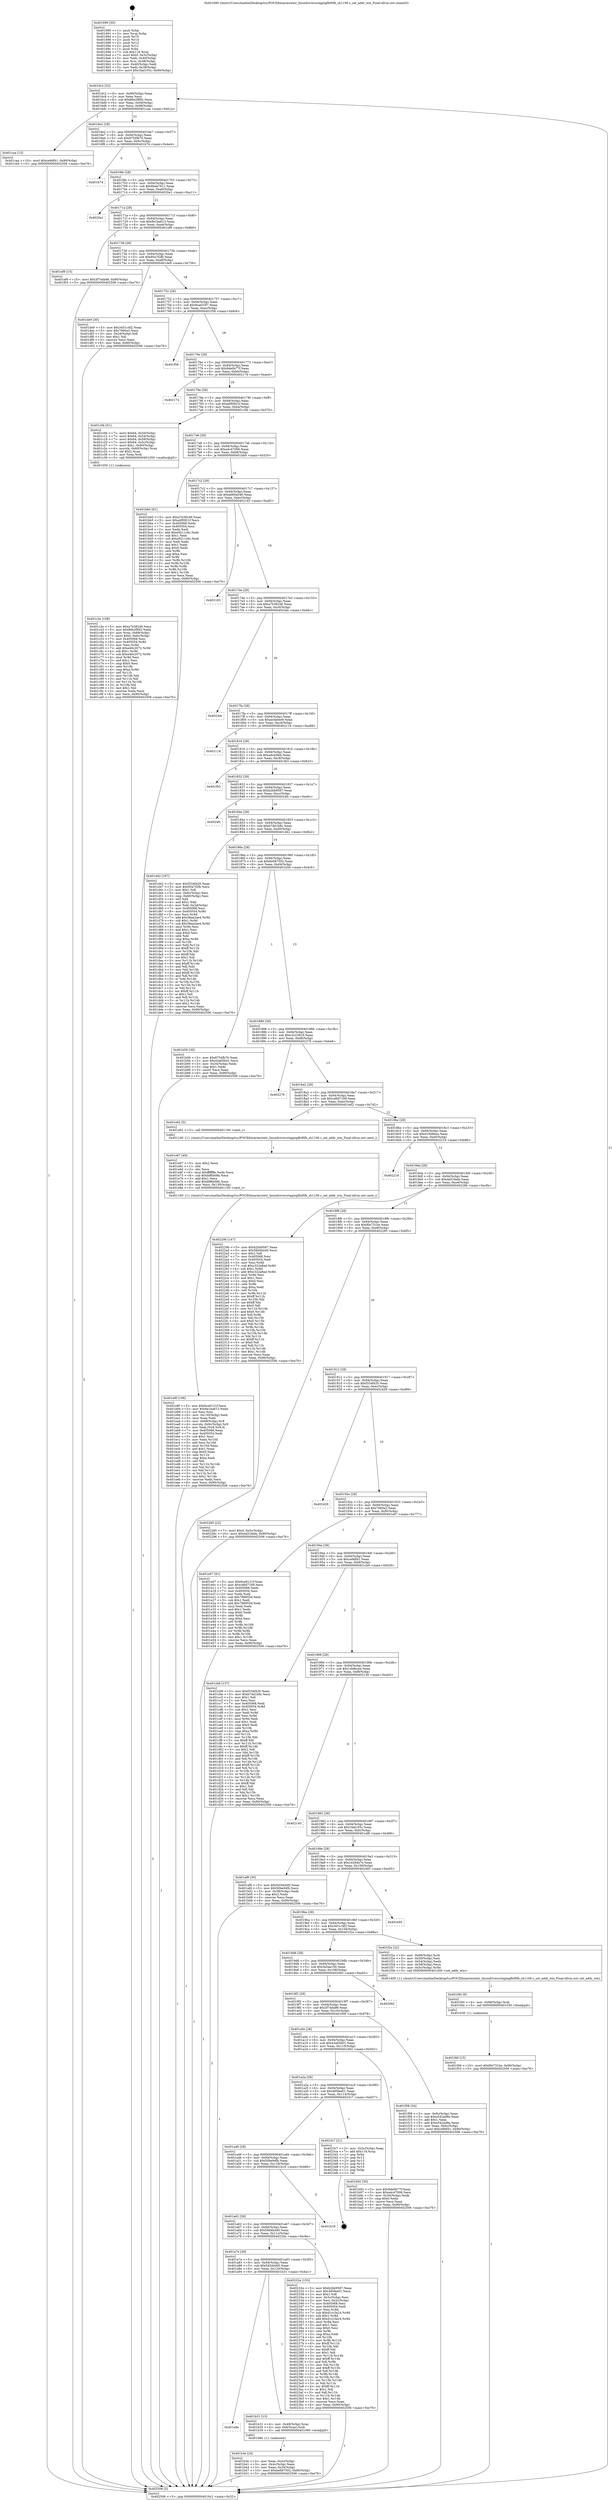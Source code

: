 digraph "0x401690" {
  label = "0x401690 (/mnt/c/Users/mathe/Desktop/tcc/POCII/binaries/extr_linuxdriversstagingfbtftfb_sh1106.c_set_addr_win_Final-ollvm.out::main(0))"
  labelloc = "t"
  node[shape=record]

  Entry [label="",width=0.3,height=0.3,shape=circle,fillcolor=black,style=filled]
  "0x4016c2" [label="{
     0x4016c2 [32]\l
     | [instrs]\l
     &nbsp;&nbsp;0x4016c2 \<+6\>: mov -0x90(%rbp),%eax\l
     &nbsp;&nbsp;0x4016c8 \<+2\>: mov %eax,%ecx\l
     &nbsp;&nbsp;0x4016ca \<+6\>: sub $0x86e2f892,%ecx\l
     &nbsp;&nbsp;0x4016d0 \<+6\>: mov %eax,-0x94(%rbp)\l
     &nbsp;&nbsp;0x4016d6 \<+6\>: mov %ecx,-0x98(%rbp)\l
     &nbsp;&nbsp;0x4016dc \<+6\>: je 0000000000401caa \<main+0x61a\>\l
  }"]
  "0x401caa" [label="{
     0x401caa [15]\l
     | [instrs]\l
     &nbsp;&nbsp;0x401caa \<+10\>: movl $0xce9df41,-0x90(%rbp)\l
     &nbsp;&nbsp;0x401cb4 \<+5\>: jmp 0000000000402506 \<main+0xe76\>\l
  }"]
  "0x4016e2" [label="{
     0x4016e2 [28]\l
     | [instrs]\l
     &nbsp;&nbsp;0x4016e2 \<+5\>: jmp 00000000004016e7 \<main+0x57\>\l
     &nbsp;&nbsp;0x4016e7 \<+6\>: mov -0x94(%rbp),%eax\l
     &nbsp;&nbsp;0x4016ed \<+5\>: sub $0x8754fb76,%eax\l
     &nbsp;&nbsp;0x4016f2 \<+6\>: mov %eax,-0x9c(%rbp)\l
     &nbsp;&nbsp;0x4016f8 \<+6\>: je 0000000000401b74 \<main+0x4e4\>\l
  }"]
  Exit [label="",width=0.3,height=0.3,shape=circle,fillcolor=black,style=filled,peripheries=2]
  "0x401b74" [label="{
     0x401b74\l
  }", style=dashed]
  "0x4016fe" [label="{
     0x4016fe [28]\l
     | [instrs]\l
     &nbsp;&nbsp;0x4016fe \<+5\>: jmp 0000000000401703 \<main+0x73\>\l
     &nbsp;&nbsp;0x401703 \<+6\>: mov -0x94(%rbp),%eax\l
     &nbsp;&nbsp;0x401709 \<+5\>: sub $0x8bab7611,%eax\l
     &nbsp;&nbsp;0x40170e \<+6\>: mov %eax,-0xa0(%rbp)\l
     &nbsp;&nbsp;0x401714 \<+6\>: je 00000000004020a1 \<main+0xa11\>\l
  }"]
  "0x401f49" [label="{
     0x401f49 [15]\l
     | [instrs]\l
     &nbsp;&nbsp;0x401f49 \<+10\>: movl $0xf0e731be,-0x90(%rbp)\l
     &nbsp;&nbsp;0x401f53 \<+5\>: jmp 0000000000402506 \<main+0xe76\>\l
  }"]
  "0x4020a1" [label="{
     0x4020a1\l
  }", style=dashed]
  "0x40171a" [label="{
     0x40171a [28]\l
     | [instrs]\l
     &nbsp;&nbsp;0x40171a \<+5\>: jmp 000000000040171f \<main+0x8f\>\l
     &nbsp;&nbsp;0x40171f \<+6\>: mov -0x94(%rbp),%eax\l
     &nbsp;&nbsp;0x401725 \<+5\>: sub $0x8e1ba613,%eax\l
     &nbsp;&nbsp;0x40172a \<+6\>: mov %eax,-0xa4(%rbp)\l
     &nbsp;&nbsp;0x401730 \<+6\>: je 0000000000401ef9 \<main+0x869\>\l
  }"]
  "0x401f40" [label="{
     0x401f40 [9]\l
     | [instrs]\l
     &nbsp;&nbsp;0x401f40 \<+4\>: mov -0x68(%rbp),%rdi\l
     &nbsp;&nbsp;0x401f44 \<+5\>: call 0000000000401030 \<free@plt\>\l
     | [calls]\l
     &nbsp;&nbsp;0x401030 \{1\} (unknown)\l
  }"]
  "0x401ef9" [label="{
     0x401ef9 [15]\l
     | [instrs]\l
     &nbsp;&nbsp;0x401ef9 \<+10\>: movl $0x3f74da98,-0x90(%rbp)\l
     &nbsp;&nbsp;0x401f03 \<+5\>: jmp 0000000000402506 \<main+0xe76\>\l
  }"]
  "0x401736" [label="{
     0x401736 [28]\l
     | [instrs]\l
     &nbsp;&nbsp;0x401736 \<+5\>: jmp 000000000040173b \<main+0xab\>\l
     &nbsp;&nbsp;0x40173b \<+6\>: mov -0x94(%rbp),%eax\l
     &nbsp;&nbsp;0x401741 \<+5\>: sub $0x95a7f2fb,%eax\l
     &nbsp;&nbsp;0x401746 \<+6\>: mov %eax,-0xa8(%rbp)\l
     &nbsp;&nbsp;0x40174c \<+6\>: je 0000000000401de9 \<main+0x759\>\l
  }"]
  "0x401e8f" [label="{
     0x401e8f [106]\l
     | [instrs]\l
     &nbsp;&nbsp;0x401e8f \<+5\>: mov $0x6ce9121f,%ecx\l
     &nbsp;&nbsp;0x401e94 \<+5\>: mov $0x8e1ba613,%edx\l
     &nbsp;&nbsp;0x401e99 \<+2\>: xor %esi,%esi\l
     &nbsp;&nbsp;0x401e9b \<+6\>: mov -0x130(%rbp),%edi\l
     &nbsp;&nbsp;0x401ea1 \<+3\>: imul %eax,%edi\l
     &nbsp;&nbsp;0x401ea4 \<+4\>: mov -0x68(%rbp),%r8\l
     &nbsp;&nbsp;0x401ea8 \<+4\>: movslq -0x6c(%rbp),%r9\l
     &nbsp;&nbsp;0x401eac \<+4\>: mov %edi,(%r8,%r9,4)\l
     &nbsp;&nbsp;0x401eb0 \<+7\>: mov 0x405068,%eax\l
     &nbsp;&nbsp;0x401eb7 \<+7\>: mov 0x405054,%edi\l
     &nbsp;&nbsp;0x401ebe \<+3\>: sub $0x1,%esi\l
     &nbsp;&nbsp;0x401ec1 \<+3\>: mov %eax,%r10d\l
     &nbsp;&nbsp;0x401ec4 \<+3\>: add %esi,%r10d\l
     &nbsp;&nbsp;0x401ec7 \<+4\>: imul %r10d,%eax\l
     &nbsp;&nbsp;0x401ecb \<+3\>: and $0x1,%eax\l
     &nbsp;&nbsp;0x401ece \<+3\>: cmp $0x0,%eax\l
     &nbsp;&nbsp;0x401ed1 \<+4\>: sete %r11b\l
     &nbsp;&nbsp;0x401ed5 \<+3\>: cmp $0xa,%edi\l
     &nbsp;&nbsp;0x401ed8 \<+3\>: setl %bl\l
     &nbsp;&nbsp;0x401edb \<+3\>: mov %r11b,%r14b\l
     &nbsp;&nbsp;0x401ede \<+3\>: and %bl,%r14b\l
     &nbsp;&nbsp;0x401ee1 \<+3\>: xor %bl,%r11b\l
     &nbsp;&nbsp;0x401ee4 \<+3\>: or %r11b,%r14b\l
     &nbsp;&nbsp;0x401ee7 \<+4\>: test $0x1,%r14b\l
     &nbsp;&nbsp;0x401eeb \<+3\>: cmovne %edx,%ecx\l
     &nbsp;&nbsp;0x401eee \<+6\>: mov %ecx,-0x90(%rbp)\l
     &nbsp;&nbsp;0x401ef4 \<+5\>: jmp 0000000000402506 \<main+0xe76\>\l
  }"]
  "0x401de9" [label="{
     0x401de9 [30]\l
     | [instrs]\l
     &nbsp;&nbsp;0x401de9 \<+5\>: mov $0x3451c4f2,%eax\l
     &nbsp;&nbsp;0x401dee \<+5\>: mov $0x7060a3,%ecx\l
     &nbsp;&nbsp;0x401df3 \<+3\>: mov -0x2d(%rbp),%dl\l
     &nbsp;&nbsp;0x401df6 \<+3\>: test $0x1,%dl\l
     &nbsp;&nbsp;0x401df9 \<+3\>: cmovne %ecx,%eax\l
     &nbsp;&nbsp;0x401dfc \<+6\>: mov %eax,-0x90(%rbp)\l
     &nbsp;&nbsp;0x401e02 \<+5\>: jmp 0000000000402506 \<main+0xe76\>\l
  }"]
  "0x401752" [label="{
     0x401752 [28]\l
     | [instrs]\l
     &nbsp;&nbsp;0x401752 \<+5\>: jmp 0000000000401757 \<main+0xc7\>\l
     &nbsp;&nbsp;0x401757 \<+6\>: mov -0x94(%rbp),%eax\l
     &nbsp;&nbsp;0x40175d \<+5\>: sub $0x9ca033f7,%eax\l
     &nbsp;&nbsp;0x401762 \<+6\>: mov %eax,-0xac(%rbp)\l
     &nbsp;&nbsp;0x401768 \<+6\>: je 0000000000401f58 \<main+0x8c8\>\l
  }"]
  "0x401e67" [label="{
     0x401e67 [40]\l
     | [instrs]\l
     &nbsp;&nbsp;0x401e67 \<+5\>: mov $0x2,%ecx\l
     &nbsp;&nbsp;0x401e6c \<+1\>: cltd\l
     &nbsp;&nbsp;0x401e6d \<+2\>: idiv %ecx\l
     &nbsp;&nbsp;0x401e6f \<+6\>: imul $0xfffffffe,%edx,%ecx\l
     &nbsp;&nbsp;0x401e75 \<+6\>: sub $0xfdf6b08b,%ecx\l
     &nbsp;&nbsp;0x401e7b \<+3\>: add $0x1,%ecx\l
     &nbsp;&nbsp;0x401e7e \<+6\>: add $0xfdf6b08b,%ecx\l
     &nbsp;&nbsp;0x401e84 \<+6\>: mov %ecx,-0x130(%rbp)\l
     &nbsp;&nbsp;0x401e8a \<+5\>: call 0000000000401160 \<next_i\>\l
     | [calls]\l
     &nbsp;&nbsp;0x401160 \{1\} (/mnt/c/Users/mathe/Desktop/tcc/POCII/binaries/extr_linuxdriversstagingfbtftfb_sh1106.c_set_addr_win_Final-ollvm.out::next_i)\l
  }"]
  "0x401f58" [label="{
     0x401f58\l
  }", style=dashed]
  "0x40176e" [label="{
     0x40176e [28]\l
     | [instrs]\l
     &nbsp;&nbsp;0x40176e \<+5\>: jmp 0000000000401773 \<main+0xe3\>\l
     &nbsp;&nbsp;0x401773 \<+6\>: mov -0x94(%rbp),%eax\l
     &nbsp;&nbsp;0x401779 \<+5\>: sub $0x9de0b77f,%eax\l
     &nbsp;&nbsp;0x40177e \<+6\>: mov %eax,-0xb0(%rbp)\l
     &nbsp;&nbsp;0x401784 \<+6\>: je 0000000000402174 \<main+0xae4\>\l
  }"]
  "0x401c3e" [label="{
     0x401c3e [108]\l
     | [instrs]\l
     &nbsp;&nbsp;0x401c3e \<+5\>: mov $0xa7b38246,%ecx\l
     &nbsp;&nbsp;0x401c43 \<+5\>: mov $0x86e2f892,%edx\l
     &nbsp;&nbsp;0x401c48 \<+4\>: mov %rax,-0x68(%rbp)\l
     &nbsp;&nbsp;0x401c4c \<+7\>: movl $0x0,-0x6c(%rbp)\l
     &nbsp;&nbsp;0x401c53 \<+7\>: mov 0x405068,%esi\l
     &nbsp;&nbsp;0x401c5a \<+8\>: mov 0x405054,%r8d\l
     &nbsp;&nbsp;0x401c62 \<+3\>: mov %esi,%r9d\l
     &nbsp;&nbsp;0x401c65 \<+7\>: add $0xe46c2072,%r9d\l
     &nbsp;&nbsp;0x401c6c \<+4\>: sub $0x1,%r9d\l
     &nbsp;&nbsp;0x401c70 \<+7\>: sub $0xe46c2072,%r9d\l
     &nbsp;&nbsp;0x401c77 \<+4\>: imul %r9d,%esi\l
     &nbsp;&nbsp;0x401c7b \<+3\>: and $0x1,%esi\l
     &nbsp;&nbsp;0x401c7e \<+3\>: cmp $0x0,%esi\l
     &nbsp;&nbsp;0x401c81 \<+4\>: sete %r10b\l
     &nbsp;&nbsp;0x401c85 \<+4\>: cmp $0xa,%r8d\l
     &nbsp;&nbsp;0x401c89 \<+4\>: setl %r11b\l
     &nbsp;&nbsp;0x401c8d \<+3\>: mov %r10b,%bl\l
     &nbsp;&nbsp;0x401c90 \<+3\>: and %r11b,%bl\l
     &nbsp;&nbsp;0x401c93 \<+3\>: xor %r11b,%r10b\l
     &nbsp;&nbsp;0x401c96 \<+3\>: or %r10b,%bl\l
     &nbsp;&nbsp;0x401c99 \<+3\>: test $0x1,%bl\l
     &nbsp;&nbsp;0x401c9c \<+3\>: cmovne %edx,%ecx\l
     &nbsp;&nbsp;0x401c9f \<+6\>: mov %ecx,-0x90(%rbp)\l
     &nbsp;&nbsp;0x401ca5 \<+5\>: jmp 0000000000402506 \<main+0xe76\>\l
  }"]
  "0x402174" [label="{
     0x402174\l
  }", style=dashed]
  "0x40178a" [label="{
     0x40178a [28]\l
     | [instrs]\l
     &nbsp;&nbsp;0x40178a \<+5\>: jmp 000000000040178f \<main+0xff\>\l
     &nbsp;&nbsp;0x40178f \<+6\>: mov -0x94(%rbp),%eax\l
     &nbsp;&nbsp;0x401795 \<+5\>: sub $0xa0f0921f,%eax\l
     &nbsp;&nbsp;0x40179a \<+6\>: mov %eax,-0xb4(%rbp)\l
     &nbsp;&nbsp;0x4017a0 \<+6\>: je 0000000000401c0b \<main+0x57b\>\l
  }"]
  "0x401b3e" [label="{
     0x401b3e [24]\l
     | [instrs]\l
     &nbsp;&nbsp;0x401b3e \<+3\>: mov %eax,-0x4c(%rbp)\l
     &nbsp;&nbsp;0x401b41 \<+3\>: mov -0x4c(%rbp),%eax\l
     &nbsp;&nbsp;0x401b44 \<+3\>: mov %eax,-0x34(%rbp)\l
     &nbsp;&nbsp;0x401b47 \<+10\>: movl $0xbe687502,-0x90(%rbp)\l
     &nbsp;&nbsp;0x401b51 \<+5\>: jmp 0000000000402506 \<main+0xe76\>\l
  }"]
  "0x401c0b" [label="{
     0x401c0b [51]\l
     | [instrs]\l
     &nbsp;&nbsp;0x401c0b \<+7\>: movl $0x64,-0x50(%rbp)\l
     &nbsp;&nbsp;0x401c12 \<+7\>: movl $0x64,-0x54(%rbp)\l
     &nbsp;&nbsp;0x401c19 \<+7\>: movl $0x64,-0x58(%rbp)\l
     &nbsp;&nbsp;0x401c20 \<+7\>: movl $0x64,-0x5c(%rbp)\l
     &nbsp;&nbsp;0x401c27 \<+7\>: movl $0x1,-0x60(%rbp)\l
     &nbsp;&nbsp;0x401c2e \<+4\>: movslq -0x60(%rbp),%rax\l
     &nbsp;&nbsp;0x401c32 \<+4\>: shl $0x2,%rax\l
     &nbsp;&nbsp;0x401c36 \<+3\>: mov %rax,%rdi\l
     &nbsp;&nbsp;0x401c39 \<+5\>: call 0000000000401050 \<malloc@plt\>\l
     | [calls]\l
     &nbsp;&nbsp;0x401050 \{1\} (unknown)\l
  }"]
  "0x4017a6" [label="{
     0x4017a6 [28]\l
     | [instrs]\l
     &nbsp;&nbsp;0x4017a6 \<+5\>: jmp 00000000004017ab \<main+0x11b\>\l
     &nbsp;&nbsp;0x4017ab \<+6\>: mov -0x94(%rbp),%eax\l
     &nbsp;&nbsp;0x4017b1 \<+5\>: sub $0xa4c47006,%eax\l
     &nbsp;&nbsp;0x4017b6 \<+6\>: mov %eax,-0xb8(%rbp)\l
     &nbsp;&nbsp;0x4017bc \<+6\>: je 0000000000401bb0 \<main+0x520\>\l
  }"]
  "0x401a9a" [label="{
     0x401a9a\l
  }", style=dashed]
  "0x401bb0" [label="{
     0x401bb0 [91]\l
     | [instrs]\l
     &nbsp;&nbsp;0x401bb0 \<+5\>: mov $0xa7b38246,%eax\l
     &nbsp;&nbsp;0x401bb5 \<+5\>: mov $0xa0f0921f,%ecx\l
     &nbsp;&nbsp;0x401bba \<+7\>: mov 0x405068,%edx\l
     &nbsp;&nbsp;0x401bc1 \<+7\>: mov 0x405054,%esi\l
     &nbsp;&nbsp;0x401bc8 \<+2\>: mov %edx,%edi\l
     &nbsp;&nbsp;0x401bca \<+6\>: add $0xe9211c6c,%edi\l
     &nbsp;&nbsp;0x401bd0 \<+3\>: sub $0x1,%edi\l
     &nbsp;&nbsp;0x401bd3 \<+6\>: sub $0xe9211c6c,%edi\l
     &nbsp;&nbsp;0x401bd9 \<+3\>: imul %edi,%edx\l
     &nbsp;&nbsp;0x401bdc \<+3\>: and $0x1,%edx\l
     &nbsp;&nbsp;0x401bdf \<+3\>: cmp $0x0,%edx\l
     &nbsp;&nbsp;0x401be2 \<+4\>: sete %r8b\l
     &nbsp;&nbsp;0x401be6 \<+3\>: cmp $0xa,%esi\l
     &nbsp;&nbsp;0x401be9 \<+4\>: setl %r9b\l
     &nbsp;&nbsp;0x401bed \<+3\>: mov %r8b,%r10b\l
     &nbsp;&nbsp;0x401bf0 \<+3\>: and %r9b,%r10b\l
     &nbsp;&nbsp;0x401bf3 \<+3\>: xor %r9b,%r8b\l
     &nbsp;&nbsp;0x401bf6 \<+3\>: or %r8b,%r10b\l
     &nbsp;&nbsp;0x401bf9 \<+4\>: test $0x1,%r10b\l
     &nbsp;&nbsp;0x401bfd \<+3\>: cmovne %ecx,%eax\l
     &nbsp;&nbsp;0x401c00 \<+6\>: mov %eax,-0x90(%rbp)\l
     &nbsp;&nbsp;0x401c06 \<+5\>: jmp 0000000000402506 \<main+0xe76\>\l
  }"]
  "0x4017c2" [label="{
     0x4017c2 [28]\l
     | [instrs]\l
     &nbsp;&nbsp;0x4017c2 \<+5\>: jmp 00000000004017c7 \<main+0x137\>\l
     &nbsp;&nbsp;0x4017c7 \<+6\>: mov -0x94(%rbp),%eax\l
     &nbsp;&nbsp;0x4017cd \<+5\>: sub $0xa669a546,%eax\l
     &nbsp;&nbsp;0x4017d2 \<+6\>: mov %eax,-0xbc(%rbp)\l
     &nbsp;&nbsp;0x4017d8 \<+6\>: je 0000000000402183 \<main+0xaf3\>\l
  }"]
  "0x401b31" [label="{
     0x401b31 [13]\l
     | [instrs]\l
     &nbsp;&nbsp;0x401b31 \<+4\>: mov -0x48(%rbp),%rax\l
     &nbsp;&nbsp;0x401b35 \<+4\>: mov 0x8(%rax),%rdi\l
     &nbsp;&nbsp;0x401b39 \<+5\>: call 0000000000401060 \<atoi@plt\>\l
     | [calls]\l
     &nbsp;&nbsp;0x401060 \{1\} (unknown)\l
  }"]
  "0x402183" [label="{
     0x402183\l
  }", style=dashed]
  "0x4017de" [label="{
     0x4017de [28]\l
     | [instrs]\l
     &nbsp;&nbsp;0x4017de \<+5\>: jmp 00000000004017e3 \<main+0x153\>\l
     &nbsp;&nbsp;0x4017e3 \<+6\>: mov -0x94(%rbp),%eax\l
     &nbsp;&nbsp;0x4017e9 \<+5\>: sub $0xa7b38246,%eax\l
     &nbsp;&nbsp;0x4017ee \<+6\>: mov %eax,-0xc0(%rbp)\l
     &nbsp;&nbsp;0x4017f4 \<+6\>: je 00000000004023dc \<main+0xd4c\>\l
  }"]
  "0x401a7e" [label="{
     0x401a7e [28]\l
     | [instrs]\l
     &nbsp;&nbsp;0x401a7e \<+5\>: jmp 0000000000401a83 \<main+0x3f3\>\l
     &nbsp;&nbsp;0x401a83 \<+6\>: mov -0x94(%rbp),%eax\l
     &nbsp;&nbsp;0x401a89 \<+5\>: sub $0x5d3dcb00,%eax\l
     &nbsp;&nbsp;0x401a8e \<+6\>: mov %eax,-0x120(%rbp)\l
     &nbsp;&nbsp;0x401a94 \<+6\>: je 0000000000401b31 \<main+0x4a1\>\l
  }"]
  "0x4023dc" [label="{
     0x4023dc\l
  }", style=dashed]
  "0x4017fa" [label="{
     0x4017fa [28]\l
     | [instrs]\l
     &nbsp;&nbsp;0x4017fa \<+5\>: jmp 00000000004017ff \<main+0x16f\>\l
     &nbsp;&nbsp;0x4017ff \<+6\>: mov -0x94(%rbp),%eax\l
     &nbsp;&nbsp;0x401805 \<+5\>: sub $0xac0a0ee9,%eax\l
     &nbsp;&nbsp;0x40180a \<+6\>: mov %eax,-0xc4(%rbp)\l
     &nbsp;&nbsp;0x401810 \<+6\>: je 0000000000402118 \<main+0xa88\>\l
  }"]
  "0x40232e" [label="{
     0x40232e [153]\l
     | [instrs]\l
     &nbsp;&nbsp;0x40232e \<+5\>: mov $0xb2bb9587,%eax\l
     &nbsp;&nbsp;0x402333 \<+5\>: mov $0x485fee01,%ecx\l
     &nbsp;&nbsp;0x402338 \<+2\>: mov $0x1,%dl\l
     &nbsp;&nbsp;0x40233a \<+3\>: mov -0x3c(%rbp),%esi\l
     &nbsp;&nbsp;0x40233d \<+3\>: mov %esi,-0x2c(%rbp)\l
     &nbsp;&nbsp;0x402340 \<+7\>: mov 0x405068,%esi\l
     &nbsp;&nbsp;0x402347 \<+7\>: mov 0x405054,%edi\l
     &nbsp;&nbsp;0x40234e \<+3\>: mov %esi,%r8d\l
     &nbsp;&nbsp;0x402351 \<+7\>: sub $0xd1cc3a24,%r8d\l
     &nbsp;&nbsp;0x402358 \<+4\>: sub $0x1,%r8d\l
     &nbsp;&nbsp;0x40235c \<+7\>: add $0xd1cc3a24,%r8d\l
     &nbsp;&nbsp;0x402363 \<+4\>: imul %r8d,%esi\l
     &nbsp;&nbsp;0x402367 \<+3\>: and $0x1,%esi\l
     &nbsp;&nbsp;0x40236a \<+3\>: cmp $0x0,%esi\l
     &nbsp;&nbsp;0x40236d \<+4\>: sete %r9b\l
     &nbsp;&nbsp;0x402371 \<+3\>: cmp $0xa,%edi\l
     &nbsp;&nbsp;0x402374 \<+4\>: setl %r10b\l
     &nbsp;&nbsp;0x402378 \<+3\>: mov %r9b,%r11b\l
     &nbsp;&nbsp;0x40237b \<+4\>: xor $0xff,%r11b\l
     &nbsp;&nbsp;0x40237f \<+3\>: mov %r10b,%bl\l
     &nbsp;&nbsp;0x402382 \<+3\>: xor $0xff,%bl\l
     &nbsp;&nbsp;0x402385 \<+3\>: xor $0x1,%dl\l
     &nbsp;&nbsp;0x402388 \<+3\>: mov %r11b,%r14b\l
     &nbsp;&nbsp;0x40238b \<+4\>: and $0xff,%r14b\l
     &nbsp;&nbsp;0x40238f \<+3\>: and %dl,%r9b\l
     &nbsp;&nbsp;0x402392 \<+3\>: mov %bl,%r15b\l
     &nbsp;&nbsp;0x402395 \<+4\>: and $0xff,%r15b\l
     &nbsp;&nbsp;0x402399 \<+3\>: and %dl,%r10b\l
     &nbsp;&nbsp;0x40239c \<+3\>: or %r9b,%r14b\l
     &nbsp;&nbsp;0x40239f \<+3\>: or %r10b,%r15b\l
     &nbsp;&nbsp;0x4023a2 \<+3\>: xor %r15b,%r14b\l
     &nbsp;&nbsp;0x4023a5 \<+3\>: or %bl,%r11b\l
     &nbsp;&nbsp;0x4023a8 \<+4\>: xor $0xff,%r11b\l
     &nbsp;&nbsp;0x4023ac \<+3\>: or $0x1,%dl\l
     &nbsp;&nbsp;0x4023af \<+3\>: and %dl,%r11b\l
     &nbsp;&nbsp;0x4023b2 \<+3\>: or %r11b,%r14b\l
     &nbsp;&nbsp;0x4023b5 \<+4\>: test $0x1,%r14b\l
     &nbsp;&nbsp;0x4023b9 \<+3\>: cmovne %ecx,%eax\l
     &nbsp;&nbsp;0x4023bc \<+6\>: mov %eax,-0x90(%rbp)\l
     &nbsp;&nbsp;0x4023c2 \<+5\>: jmp 0000000000402506 \<main+0xe76\>\l
  }"]
  "0x402118" [label="{
     0x402118\l
  }", style=dashed]
  "0x401816" [label="{
     0x401816 [28]\l
     | [instrs]\l
     &nbsp;&nbsp;0x401816 \<+5\>: jmp 000000000040181b \<main+0x18b\>\l
     &nbsp;&nbsp;0x40181b \<+6\>: mov -0x94(%rbp),%eax\l
     &nbsp;&nbsp;0x401821 \<+5\>: sub $0xadc45feb,%eax\l
     &nbsp;&nbsp;0x401826 \<+6\>: mov %eax,-0xc8(%rbp)\l
     &nbsp;&nbsp;0x40182c \<+6\>: je 0000000000401fb3 \<main+0x923\>\l
  }"]
  "0x401a62" [label="{
     0x401a62 [28]\l
     | [instrs]\l
     &nbsp;&nbsp;0x401a62 \<+5\>: jmp 0000000000401a67 \<main+0x3d7\>\l
     &nbsp;&nbsp;0x401a67 \<+6\>: mov -0x94(%rbp),%eax\l
     &nbsp;&nbsp;0x401a6d \<+5\>: sub $0x58d4b440,%eax\l
     &nbsp;&nbsp;0x401a72 \<+6\>: mov %eax,-0x11c(%rbp)\l
     &nbsp;&nbsp;0x401a78 \<+6\>: je 000000000040232e \<main+0xc9e\>\l
  }"]
  "0x401fb3" [label="{
     0x401fb3\l
  }", style=dashed]
  "0x401832" [label="{
     0x401832 [28]\l
     | [instrs]\l
     &nbsp;&nbsp;0x401832 \<+5\>: jmp 0000000000401837 \<main+0x1a7\>\l
     &nbsp;&nbsp;0x401837 \<+6\>: mov -0x94(%rbp),%eax\l
     &nbsp;&nbsp;0x40183d \<+5\>: sub $0xb2bb9587,%eax\l
     &nbsp;&nbsp;0x401842 \<+6\>: mov %eax,-0xcc(%rbp)\l
     &nbsp;&nbsp;0x401848 \<+6\>: je 00000000004024fc \<main+0xe6c\>\l
  }"]
  "0x401b16" [label="{
     0x401b16\l
  }", style=dashed]
  "0x4024fc" [label="{
     0x4024fc\l
  }", style=dashed]
  "0x40184e" [label="{
     0x40184e [28]\l
     | [instrs]\l
     &nbsp;&nbsp;0x40184e \<+5\>: jmp 0000000000401853 \<main+0x1c3\>\l
     &nbsp;&nbsp;0x401853 \<+6\>: mov -0x94(%rbp),%eax\l
     &nbsp;&nbsp;0x401859 \<+5\>: sub $0xb7dd1b8c,%eax\l
     &nbsp;&nbsp;0x40185e \<+6\>: mov %eax,-0xd0(%rbp)\l
     &nbsp;&nbsp;0x401864 \<+6\>: je 0000000000401d42 \<main+0x6b2\>\l
  }"]
  "0x401a46" [label="{
     0x401a46 [28]\l
     | [instrs]\l
     &nbsp;&nbsp;0x401a46 \<+5\>: jmp 0000000000401a4b \<main+0x3bb\>\l
     &nbsp;&nbsp;0x401a4b \<+6\>: mov -0x94(%rbp),%eax\l
     &nbsp;&nbsp;0x401a51 \<+5\>: sub $0x50be94fb,%eax\l
     &nbsp;&nbsp;0x401a56 \<+6\>: mov %eax,-0x118(%rbp)\l
     &nbsp;&nbsp;0x401a5c \<+6\>: je 0000000000401b16 \<main+0x486\>\l
  }"]
  "0x401d42" [label="{
     0x401d42 [167]\l
     | [instrs]\l
     &nbsp;&nbsp;0x401d42 \<+5\>: mov $0xf334f420,%eax\l
     &nbsp;&nbsp;0x401d47 \<+5\>: mov $0x95a7f2fb,%ecx\l
     &nbsp;&nbsp;0x401d4c \<+2\>: mov $0x1,%dl\l
     &nbsp;&nbsp;0x401d4e \<+3\>: mov -0x6c(%rbp),%esi\l
     &nbsp;&nbsp;0x401d51 \<+3\>: cmp -0x60(%rbp),%esi\l
     &nbsp;&nbsp;0x401d54 \<+4\>: setl %dil\l
     &nbsp;&nbsp;0x401d58 \<+4\>: and $0x1,%dil\l
     &nbsp;&nbsp;0x401d5c \<+4\>: mov %dil,-0x2d(%rbp)\l
     &nbsp;&nbsp;0x401d60 \<+7\>: mov 0x405068,%esi\l
     &nbsp;&nbsp;0x401d67 \<+8\>: mov 0x405054,%r8d\l
     &nbsp;&nbsp;0x401d6f \<+3\>: mov %esi,%r9d\l
     &nbsp;&nbsp;0x401d72 \<+7\>: add $0x38aa2ae4,%r9d\l
     &nbsp;&nbsp;0x401d79 \<+4\>: sub $0x1,%r9d\l
     &nbsp;&nbsp;0x401d7d \<+7\>: sub $0x38aa2ae4,%r9d\l
     &nbsp;&nbsp;0x401d84 \<+4\>: imul %r9d,%esi\l
     &nbsp;&nbsp;0x401d88 \<+3\>: and $0x1,%esi\l
     &nbsp;&nbsp;0x401d8b \<+3\>: cmp $0x0,%esi\l
     &nbsp;&nbsp;0x401d8e \<+4\>: sete %dil\l
     &nbsp;&nbsp;0x401d92 \<+4\>: cmp $0xa,%r8d\l
     &nbsp;&nbsp;0x401d96 \<+4\>: setl %r10b\l
     &nbsp;&nbsp;0x401d9a \<+3\>: mov %dil,%r11b\l
     &nbsp;&nbsp;0x401d9d \<+4\>: xor $0xff,%r11b\l
     &nbsp;&nbsp;0x401da1 \<+3\>: mov %r10b,%bl\l
     &nbsp;&nbsp;0x401da4 \<+3\>: xor $0xff,%bl\l
     &nbsp;&nbsp;0x401da7 \<+3\>: xor $0x1,%dl\l
     &nbsp;&nbsp;0x401daa \<+3\>: mov %r11b,%r14b\l
     &nbsp;&nbsp;0x401dad \<+4\>: and $0xff,%r14b\l
     &nbsp;&nbsp;0x401db1 \<+3\>: and %dl,%dil\l
     &nbsp;&nbsp;0x401db4 \<+3\>: mov %bl,%r15b\l
     &nbsp;&nbsp;0x401db7 \<+4\>: and $0xff,%r15b\l
     &nbsp;&nbsp;0x401dbb \<+3\>: and %dl,%r10b\l
     &nbsp;&nbsp;0x401dbe \<+3\>: or %dil,%r14b\l
     &nbsp;&nbsp;0x401dc1 \<+3\>: or %r10b,%r15b\l
     &nbsp;&nbsp;0x401dc4 \<+3\>: xor %r15b,%r14b\l
     &nbsp;&nbsp;0x401dc7 \<+3\>: or %bl,%r11b\l
     &nbsp;&nbsp;0x401dca \<+4\>: xor $0xff,%r11b\l
     &nbsp;&nbsp;0x401dce \<+3\>: or $0x1,%dl\l
     &nbsp;&nbsp;0x401dd1 \<+3\>: and %dl,%r11b\l
     &nbsp;&nbsp;0x401dd4 \<+3\>: or %r11b,%r14b\l
     &nbsp;&nbsp;0x401dd7 \<+4\>: test $0x1,%r14b\l
     &nbsp;&nbsp;0x401ddb \<+3\>: cmovne %ecx,%eax\l
     &nbsp;&nbsp;0x401dde \<+6\>: mov %eax,-0x90(%rbp)\l
     &nbsp;&nbsp;0x401de4 \<+5\>: jmp 0000000000402506 \<main+0xe76\>\l
  }"]
  "0x40186a" [label="{
     0x40186a [28]\l
     | [instrs]\l
     &nbsp;&nbsp;0x40186a \<+5\>: jmp 000000000040186f \<main+0x1df\>\l
     &nbsp;&nbsp;0x40186f \<+6\>: mov -0x94(%rbp),%eax\l
     &nbsp;&nbsp;0x401875 \<+5\>: sub $0xbe687502,%eax\l
     &nbsp;&nbsp;0x40187a \<+6\>: mov %eax,-0xd4(%rbp)\l
     &nbsp;&nbsp;0x401880 \<+6\>: je 0000000000401b56 \<main+0x4c6\>\l
  }"]
  "0x4023c7" [label="{
     0x4023c7 [21]\l
     | [instrs]\l
     &nbsp;&nbsp;0x4023c7 \<+3\>: mov -0x2c(%rbp),%eax\l
     &nbsp;&nbsp;0x4023ca \<+7\>: add $0x118,%rsp\l
     &nbsp;&nbsp;0x4023d1 \<+1\>: pop %rbx\l
     &nbsp;&nbsp;0x4023d2 \<+2\>: pop %r12\l
     &nbsp;&nbsp;0x4023d4 \<+2\>: pop %r13\l
     &nbsp;&nbsp;0x4023d6 \<+2\>: pop %r14\l
     &nbsp;&nbsp;0x4023d8 \<+2\>: pop %r15\l
     &nbsp;&nbsp;0x4023da \<+1\>: pop %rbp\l
     &nbsp;&nbsp;0x4023db \<+1\>: ret\l
  }"]
  "0x401b56" [label="{
     0x401b56 [30]\l
     | [instrs]\l
     &nbsp;&nbsp;0x401b56 \<+5\>: mov $0x8754fb76,%eax\l
     &nbsp;&nbsp;0x401b5b \<+5\>: mov $0x43a65b01,%ecx\l
     &nbsp;&nbsp;0x401b60 \<+3\>: mov -0x34(%rbp),%edx\l
     &nbsp;&nbsp;0x401b63 \<+3\>: cmp $0x1,%edx\l
     &nbsp;&nbsp;0x401b66 \<+3\>: cmovl %ecx,%eax\l
     &nbsp;&nbsp;0x401b69 \<+6\>: mov %eax,-0x90(%rbp)\l
     &nbsp;&nbsp;0x401b6f \<+5\>: jmp 0000000000402506 \<main+0xe76\>\l
  }"]
  "0x401886" [label="{
     0x401886 [28]\l
     | [instrs]\l
     &nbsp;&nbsp;0x401886 \<+5\>: jmp 000000000040188b \<main+0x1fb\>\l
     &nbsp;&nbsp;0x40188b \<+6\>: mov -0x94(%rbp),%eax\l
     &nbsp;&nbsp;0x401891 \<+5\>: sub $0xc2c23816,%eax\l
     &nbsp;&nbsp;0x401896 \<+6\>: mov %eax,-0xd8(%rbp)\l
     &nbsp;&nbsp;0x40189c \<+6\>: je 0000000000402276 \<main+0xbe6\>\l
  }"]
  "0x401a2a" [label="{
     0x401a2a [28]\l
     | [instrs]\l
     &nbsp;&nbsp;0x401a2a \<+5\>: jmp 0000000000401a2f \<main+0x39f\>\l
     &nbsp;&nbsp;0x401a2f \<+6\>: mov -0x94(%rbp),%eax\l
     &nbsp;&nbsp;0x401a35 \<+5\>: sub $0x485fee01,%eax\l
     &nbsp;&nbsp;0x401a3a \<+6\>: mov %eax,-0x114(%rbp)\l
     &nbsp;&nbsp;0x401a40 \<+6\>: je 00000000004023c7 \<main+0xd37\>\l
  }"]
  "0x402276" [label="{
     0x402276\l
  }", style=dashed]
  "0x4018a2" [label="{
     0x4018a2 [28]\l
     | [instrs]\l
     &nbsp;&nbsp;0x4018a2 \<+5\>: jmp 00000000004018a7 \<main+0x217\>\l
     &nbsp;&nbsp;0x4018a7 \<+6\>: mov -0x94(%rbp),%eax\l
     &nbsp;&nbsp;0x4018ad \<+5\>: sub $0xcd6d7169,%eax\l
     &nbsp;&nbsp;0x4018b2 \<+6\>: mov %eax,-0xdc(%rbp)\l
     &nbsp;&nbsp;0x4018b8 \<+6\>: je 0000000000401e62 \<main+0x7d2\>\l
  }"]
  "0x401b92" [label="{
     0x401b92 [30]\l
     | [instrs]\l
     &nbsp;&nbsp;0x401b92 \<+5\>: mov $0x9de0b77f,%eax\l
     &nbsp;&nbsp;0x401b97 \<+5\>: mov $0xa4c47006,%ecx\l
     &nbsp;&nbsp;0x401b9c \<+3\>: mov -0x34(%rbp),%edx\l
     &nbsp;&nbsp;0x401b9f \<+3\>: cmp $0x0,%edx\l
     &nbsp;&nbsp;0x401ba2 \<+3\>: cmove %ecx,%eax\l
     &nbsp;&nbsp;0x401ba5 \<+6\>: mov %eax,-0x90(%rbp)\l
     &nbsp;&nbsp;0x401bab \<+5\>: jmp 0000000000402506 \<main+0xe76\>\l
  }"]
  "0x401e62" [label="{
     0x401e62 [5]\l
     | [instrs]\l
     &nbsp;&nbsp;0x401e62 \<+5\>: call 0000000000401160 \<next_i\>\l
     | [calls]\l
     &nbsp;&nbsp;0x401160 \{1\} (/mnt/c/Users/mathe/Desktop/tcc/POCII/binaries/extr_linuxdriversstagingfbtftfb_sh1106.c_set_addr_win_Final-ollvm.out::next_i)\l
  }"]
  "0x4018be" [label="{
     0x4018be [28]\l
     | [instrs]\l
     &nbsp;&nbsp;0x4018be \<+5\>: jmp 00000000004018c3 \<main+0x233\>\l
     &nbsp;&nbsp;0x4018c3 \<+6\>: mov -0x94(%rbp),%eax\l
     &nbsp;&nbsp;0x4018c9 \<+5\>: sub $0xd16d8eea,%eax\l
     &nbsp;&nbsp;0x4018ce \<+6\>: mov %eax,-0xe0(%rbp)\l
     &nbsp;&nbsp;0x4018d4 \<+6\>: je 0000000000402216 \<main+0xb86\>\l
  }"]
  "0x401a0e" [label="{
     0x401a0e [28]\l
     | [instrs]\l
     &nbsp;&nbsp;0x401a0e \<+5\>: jmp 0000000000401a13 \<main+0x383\>\l
     &nbsp;&nbsp;0x401a13 \<+6\>: mov -0x94(%rbp),%eax\l
     &nbsp;&nbsp;0x401a19 \<+5\>: sub $0x43a65b01,%eax\l
     &nbsp;&nbsp;0x401a1e \<+6\>: mov %eax,-0x110(%rbp)\l
     &nbsp;&nbsp;0x401a24 \<+6\>: je 0000000000401b92 \<main+0x502\>\l
  }"]
  "0x402216" [label="{
     0x402216\l
  }", style=dashed]
  "0x4018da" [label="{
     0x4018da [28]\l
     | [instrs]\l
     &nbsp;&nbsp;0x4018da \<+5\>: jmp 00000000004018df \<main+0x24f\>\l
     &nbsp;&nbsp;0x4018df \<+6\>: mov -0x94(%rbp),%eax\l
     &nbsp;&nbsp;0x4018e5 \<+5\>: sub $0xda534efa,%eax\l
     &nbsp;&nbsp;0x4018ea \<+6\>: mov %eax,-0xe4(%rbp)\l
     &nbsp;&nbsp;0x4018f0 \<+6\>: je 000000000040229b \<main+0xc0b\>\l
  }"]
  "0x401f08" [label="{
     0x401f08 [34]\l
     | [instrs]\l
     &nbsp;&nbsp;0x401f08 \<+3\>: mov -0x6c(%rbp),%eax\l
     &nbsp;&nbsp;0x401f0b \<+5\>: sub $0xe542ad9a,%eax\l
     &nbsp;&nbsp;0x401f10 \<+3\>: add $0x1,%eax\l
     &nbsp;&nbsp;0x401f13 \<+5\>: add $0xe542ad9a,%eax\l
     &nbsp;&nbsp;0x401f18 \<+3\>: mov %eax,-0x6c(%rbp)\l
     &nbsp;&nbsp;0x401f1b \<+10\>: movl $0xce9df41,-0x90(%rbp)\l
     &nbsp;&nbsp;0x401f25 \<+5\>: jmp 0000000000402506 \<main+0xe76\>\l
  }"]
  "0x40229b" [label="{
     0x40229b [147]\l
     | [instrs]\l
     &nbsp;&nbsp;0x40229b \<+5\>: mov $0xb2bb9587,%eax\l
     &nbsp;&nbsp;0x4022a0 \<+5\>: mov $0x58d4b440,%ecx\l
     &nbsp;&nbsp;0x4022a5 \<+2\>: mov $0x1,%dl\l
     &nbsp;&nbsp;0x4022a7 \<+7\>: mov 0x405068,%esi\l
     &nbsp;&nbsp;0x4022ae \<+7\>: mov 0x405054,%edi\l
     &nbsp;&nbsp;0x4022b5 \<+3\>: mov %esi,%r8d\l
     &nbsp;&nbsp;0x4022b8 \<+7\>: sub $0xc322a8ad,%r8d\l
     &nbsp;&nbsp;0x4022bf \<+4\>: sub $0x1,%r8d\l
     &nbsp;&nbsp;0x4022c3 \<+7\>: add $0xc322a8ad,%r8d\l
     &nbsp;&nbsp;0x4022ca \<+4\>: imul %r8d,%esi\l
     &nbsp;&nbsp;0x4022ce \<+3\>: and $0x1,%esi\l
     &nbsp;&nbsp;0x4022d1 \<+3\>: cmp $0x0,%esi\l
     &nbsp;&nbsp;0x4022d4 \<+4\>: sete %r9b\l
     &nbsp;&nbsp;0x4022d8 \<+3\>: cmp $0xa,%edi\l
     &nbsp;&nbsp;0x4022db \<+4\>: setl %r10b\l
     &nbsp;&nbsp;0x4022df \<+3\>: mov %r9b,%r11b\l
     &nbsp;&nbsp;0x4022e2 \<+4\>: xor $0xff,%r11b\l
     &nbsp;&nbsp;0x4022e6 \<+3\>: mov %r10b,%bl\l
     &nbsp;&nbsp;0x4022e9 \<+3\>: xor $0xff,%bl\l
     &nbsp;&nbsp;0x4022ec \<+3\>: xor $0x0,%dl\l
     &nbsp;&nbsp;0x4022ef \<+3\>: mov %r11b,%r14b\l
     &nbsp;&nbsp;0x4022f2 \<+4\>: and $0x0,%r14b\l
     &nbsp;&nbsp;0x4022f6 \<+3\>: and %dl,%r9b\l
     &nbsp;&nbsp;0x4022f9 \<+3\>: mov %bl,%r15b\l
     &nbsp;&nbsp;0x4022fc \<+4\>: and $0x0,%r15b\l
     &nbsp;&nbsp;0x402300 \<+3\>: and %dl,%r10b\l
     &nbsp;&nbsp;0x402303 \<+3\>: or %r9b,%r14b\l
     &nbsp;&nbsp;0x402306 \<+3\>: or %r10b,%r15b\l
     &nbsp;&nbsp;0x402309 \<+3\>: xor %r15b,%r14b\l
     &nbsp;&nbsp;0x40230c \<+3\>: or %bl,%r11b\l
     &nbsp;&nbsp;0x40230f \<+4\>: xor $0xff,%r11b\l
     &nbsp;&nbsp;0x402313 \<+3\>: or $0x0,%dl\l
     &nbsp;&nbsp;0x402316 \<+3\>: and %dl,%r11b\l
     &nbsp;&nbsp;0x402319 \<+3\>: or %r11b,%r14b\l
     &nbsp;&nbsp;0x40231c \<+4\>: test $0x1,%r14b\l
     &nbsp;&nbsp;0x402320 \<+3\>: cmovne %ecx,%eax\l
     &nbsp;&nbsp;0x402323 \<+6\>: mov %eax,-0x90(%rbp)\l
     &nbsp;&nbsp;0x402329 \<+5\>: jmp 0000000000402506 \<main+0xe76\>\l
  }"]
  "0x4018f6" [label="{
     0x4018f6 [28]\l
     | [instrs]\l
     &nbsp;&nbsp;0x4018f6 \<+5\>: jmp 00000000004018fb \<main+0x26b\>\l
     &nbsp;&nbsp;0x4018fb \<+6\>: mov -0x94(%rbp),%eax\l
     &nbsp;&nbsp;0x401901 \<+5\>: sub $0xf0e731be,%eax\l
     &nbsp;&nbsp;0x401906 \<+6\>: mov %eax,-0xe8(%rbp)\l
     &nbsp;&nbsp;0x40190c \<+6\>: je 0000000000402285 \<main+0xbf5\>\l
  }"]
  "0x4019f2" [label="{
     0x4019f2 [28]\l
     | [instrs]\l
     &nbsp;&nbsp;0x4019f2 \<+5\>: jmp 00000000004019f7 \<main+0x367\>\l
     &nbsp;&nbsp;0x4019f7 \<+6\>: mov -0x94(%rbp),%eax\l
     &nbsp;&nbsp;0x4019fd \<+5\>: sub $0x3f74da98,%eax\l
     &nbsp;&nbsp;0x401a02 \<+6\>: mov %eax,-0x10c(%rbp)\l
     &nbsp;&nbsp;0x401a08 \<+6\>: je 0000000000401f08 \<main+0x878\>\l
  }"]
  "0x402285" [label="{
     0x402285 [22]\l
     | [instrs]\l
     &nbsp;&nbsp;0x402285 \<+7\>: movl $0x0,-0x3c(%rbp)\l
     &nbsp;&nbsp;0x40228c \<+10\>: movl $0xda534efa,-0x90(%rbp)\l
     &nbsp;&nbsp;0x402296 \<+5\>: jmp 0000000000402506 \<main+0xe76\>\l
  }"]
  "0x401912" [label="{
     0x401912 [28]\l
     | [instrs]\l
     &nbsp;&nbsp;0x401912 \<+5\>: jmp 0000000000401917 \<main+0x287\>\l
     &nbsp;&nbsp;0x401917 \<+6\>: mov -0x94(%rbp),%eax\l
     &nbsp;&nbsp;0x40191d \<+5\>: sub $0xf334f420,%eax\l
     &nbsp;&nbsp;0x401922 \<+6\>: mov %eax,-0xec(%rbp)\l
     &nbsp;&nbsp;0x401928 \<+6\>: je 0000000000402429 \<main+0xd99\>\l
  }"]
  "0x402092" [label="{
     0x402092\l
  }", style=dashed]
  "0x402429" [label="{
     0x402429\l
  }", style=dashed]
  "0x40192e" [label="{
     0x40192e [28]\l
     | [instrs]\l
     &nbsp;&nbsp;0x40192e \<+5\>: jmp 0000000000401933 \<main+0x2a3\>\l
     &nbsp;&nbsp;0x401933 \<+6\>: mov -0x94(%rbp),%eax\l
     &nbsp;&nbsp;0x401939 \<+5\>: sub $0x7060a3,%eax\l
     &nbsp;&nbsp;0x40193e \<+6\>: mov %eax,-0xf0(%rbp)\l
     &nbsp;&nbsp;0x401944 \<+6\>: je 0000000000401e07 \<main+0x777\>\l
  }"]
  "0x4019d6" [label="{
     0x4019d6 [28]\l
     | [instrs]\l
     &nbsp;&nbsp;0x4019d6 \<+5\>: jmp 00000000004019db \<main+0x34b\>\l
     &nbsp;&nbsp;0x4019db \<+6\>: mov -0x94(%rbp),%eax\l
     &nbsp;&nbsp;0x4019e1 \<+5\>: sub $0x3a5aa100,%eax\l
     &nbsp;&nbsp;0x4019e6 \<+6\>: mov %eax,-0x108(%rbp)\l
     &nbsp;&nbsp;0x4019ec \<+6\>: je 0000000000402092 \<main+0xa02\>\l
  }"]
  "0x401e07" [label="{
     0x401e07 [91]\l
     | [instrs]\l
     &nbsp;&nbsp;0x401e07 \<+5\>: mov $0x6ce9121f,%eax\l
     &nbsp;&nbsp;0x401e0c \<+5\>: mov $0xcd6d7169,%ecx\l
     &nbsp;&nbsp;0x401e11 \<+7\>: mov 0x405068,%edx\l
     &nbsp;&nbsp;0x401e18 \<+7\>: mov 0x405054,%esi\l
     &nbsp;&nbsp;0x401e1f \<+2\>: mov %edx,%edi\l
     &nbsp;&nbsp;0x401e21 \<+6\>: sub $0x788955d,%edi\l
     &nbsp;&nbsp;0x401e27 \<+3\>: sub $0x1,%edi\l
     &nbsp;&nbsp;0x401e2a \<+6\>: add $0x788955d,%edi\l
     &nbsp;&nbsp;0x401e30 \<+3\>: imul %edi,%edx\l
     &nbsp;&nbsp;0x401e33 \<+3\>: and $0x1,%edx\l
     &nbsp;&nbsp;0x401e36 \<+3\>: cmp $0x0,%edx\l
     &nbsp;&nbsp;0x401e39 \<+4\>: sete %r8b\l
     &nbsp;&nbsp;0x401e3d \<+3\>: cmp $0xa,%esi\l
     &nbsp;&nbsp;0x401e40 \<+4\>: setl %r9b\l
     &nbsp;&nbsp;0x401e44 \<+3\>: mov %r8b,%r10b\l
     &nbsp;&nbsp;0x401e47 \<+3\>: and %r9b,%r10b\l
     &nbsp;&nbsp;0x401e4a \<+3\>: xor %r9b,%r8b\l
     &nbsp;&nbsp;0x401e4d \<+3\>: or %r8b,%r10b\l
     &nbsp;&nbsp;0x401e50 \<+4\>: test $0x1,%r10b\l
     &nbsp;&nbsp;0x401e54 \<+3\>: cmovne %ecx,%eax\l
     &nbsp;&nbsp;0x401e57 \<+6\>: mov %eax,-0x90(%rbp)\l
     &nbsp;&nbsp;0x401e5d \<+5\>: jmp 0000000000402506 \<main+0xe76\>\l
  }"]
  "0x40194a" [label="{
     0x40194a [28]\l
     | [instrs]\l
     &nbsp;&nbsp;0x40194a \<+5\>: jmp 000000000040194f \<main+0x2bf\>\l
     &nbsp;&nbsp;0x40194f \<+6\>: mov -0x94(%rbp),%eax\l
     &nbsp;&nbsp;0x401955 \<+5\>: sub $0xce9df41,%eax\l
     &nbsp;&nbsp;0x40195a \<+6\>: mov %eax,-0xf4(%rbp)\l
     &nbsp;&nbsp;0x401960 \<+6\>: je 0000000000401cb9 \<main+0x629\>\l
  }"]
  "0x401f2a" [label="{
     0x401f2a [22]\l
     | [instrs]\l
     &nbsp;&nbsp;0x401f2a \<+4\>: mov -0x68(%rbp),%rdi\l
     &nbsp;&nbsp;0x401f2e \<+3\>: mov -0x50(%rbp),%esi\l
     &nbsp;&nbsp;0x401f31 \<+3\>: mov -0x54(%rbp),%edx\l
     &nbsp;&nbsp;0x401f34 \<+3\>: mov -0x58(%rbp),%ecx\l
     &nbsp;&nbsp;0x401f37 \<+4\>: mov -0x5c(%rbp),%r8d\l
     &nbsp;&nbsp;0x401f3b \<+5\>: call 0000000000401400 \<set_addr_win\>\l
     | [calls]\l
     &nbsp;&nbsp;0x401400 \{1\} (/mnt/c/Users/mathe/Desktop/tcc/POCII/binaries/extr_linuxdriversstagingfbtftfb_sh1106.c_set_addr_win_Final-ollvm.out::set_addr_win)\l
  }"]
  "0x401cb9" [label="{
     0x401cb9 [137]\l
     | [instrs]\l
     &nbsp;&nbsp;0x401cb9 \<+5\>: mov $0xf334f420,%eax\l
     &nbsp;&nbsp;0x401cbe \<+5\>: mov $0xb7dd1b8c,%ecx\l
     &nbsp;&nbsp;0x401cc3 \<+2\>: mov $0x1,%dl\l
     &nbsp;&nbsp;0x401cc5 \<+2\>: xor %esi,%esi\l
     &nbsp;&nbsp;0x401cc7 \<+7\>: mov 0x405068,%edi\l
     &nbsp;&nbsp;0x401cce \<+8\>: mov 0x405054,%r8d\l
     &nbsp;&nbsp;0x401cd6 \<+3\>: sub $0x1,%esi\l
     &nbsp;&nbsp;0x401cd9 \<+3\>: mov %edi,%r9d\l
     &nbsp;&nbsp;0x401cdc \<+3\>: add %esi,%r9d\l
     &nbsp;&nbsp;0x401cdf \<+4\>: imul %r9d,%edi\l
     &nbsp;&nbsp;0x401ce3 \<+3\>: and $0x1,%edi\l
     &nbsp;&nbsp;0x401ce6 \<+3\>: cmp $0x0,%edi\l
     &nbsp;&nbsp;0x401ce9 \<+4\>: sete %r10b\l
     &nbsp;&nbsp;0x401ced \<+4\>: cmp $0xa,%r8d\l
     &nbsp;&nbsp;0x401cf1 \<+4\>: setl %r11b\l
     &nbsp;&nbsp;0x401cf5 \<+3\>: mov %r10b,%bl\l
     &nbsp;&nbsp;0x401cf8 \<+3\>: xor $0xff,%bl\l
     &nbsp;&nbsp;0x401cfb \<+3\>: mov %r11b,%r14b\l
     &nbsp;&nbsp;0x401cfe \<+4\>: xor $0xff,%r14b\l
     &nbsp;&nbsp;0x401d02 \<+3\>: xor $0x1,%dl\l
     &nbsp;&nbsp;0x401d05 \<+3\>: mov %bl,%r15b\l
     &nbsp;&nbsp;0x401d08 \<+4\>: and $0xff,%r15b\l
     &nbsp;&nbsp;0x401d0c \<+3\>: and %dl,%r10b\l
     &nbsp;&nbsp;0x401d0f \<+3\>: mov %r14b,%r12b\l
     &nbsp;&nbsp;0x401d12 \<+4\>: and $0xff,%r12b\l
     &nbsp;&nbsp;0x401d16 \<+3\>: and %dl,%r11b\l
     &nbsp;&nbsp;0x401d19 \<+3\>: or %r10b,%r15b\l
     &nbsp;&nbsp;0x401d1c \<+3\>: or %r11b,%r12b\l
     &nbsp;&nbsp;0x401d1f \<+3\>: xor %r12b,%r15b\l
     &nbsp;&nbsp;0x401d22 \<+3\>: or %r14b,%bl\l
     &nbsp;&nbsp;0x401d25 \<+3\>: xor $0xff,%bl\l
     &nbsp;&nbsp;0x401d28 \<+3\>: or $0x1,%dl\l
     &nbsp;&nbsp;0x401d2b \<+2\>: and %dl,%bl\l
     &nbsp;&nbsp;0x401d2d \<+3\>: or %bl,%r15b\l
     &nbsp;&nbsp;0x401d30 \<+4\>: test $0x1,%r15b\l
     &nbsp;&nbsp;0x401d34 \<+3\>: cmovne %ecx,%eax\l
     &nbsp;&nbsp;0x401d37 \<+6\>: mov %eax,-0x90(%rbp)\l
     &nbsp;&nbsp;0x401d3d \<+5\>: jmp 0000000000402506 \<main+0xe76\>\l
  }"]
  "0x401966" [label="{
     0x401966 [28]\l
     | [instrs]\l
     &nbsp;&nbsp;0x401966 \<+5\>: jmp 000000000040196b \<main+0x2db\>\l
     &nbsp;&nbsp;0x40196b \<+6\>: mov -0x94(%rbp),%eax\l
     &nbsp;&nbsp;0x401971 \<+5\>: sub $0x1cb8ecee,%eax\l
     &nbsp;&nbsp;0x401976 \<+6\>: mov %eax,-0xf8(%rbp)\l
     &nbsp;&nbsp;0x40197c \<+6\>: je 0000000000402140 \<main+0xab0\>\l
  }"]
  "0x4019ba" [label="{
     0x4019ba [28]\l
     | [instrs]\l
     &nbsp;&nbsp;0x4019ba \<+5\>: jmp 00000000004019bf \<main+0x32f\>\l
     &nbsp;&nbsp;0x4019bf \<+6\>: mov -0x94(%rbp),%eax\l
     &nbsp;&nbsp;0x4019c5 \<+5\>: sub $0x3451c4f2,%eax\l
     &nbsp;&nbsp;0x4019ca \<+6\>: mov %eax,-0x104(%rbp)\l
     &nbsp;&nbsp;0x4019d0 \<+6\>: je 0000000000401f2a \<main+0x89a\>\l
  }"]
  "0x402140" [label="{
     0x402140\l
  }", style=dashed]
  "0x401982" [label="{
     0x401982 [28]\l
     | [instrs]\l
     &nbsp;&nbsp;0x401982 \<+5\>: jmp 0000000000401987 \<main+0x2f7\>\l
     &nbsp;&nbsp;0x401987 \<+6\>: mov -0x94(%rbp),%eax\l
     &nbsp;&nbsp;0x40198d \<+5\>: sub $0x1fad105c,%eax\l
     &nbsp;&nbsp;0x401992 \<+6\>: mov %eax,-0xfc(%rbp)\l
     &nbsp;&nbsp;0x401998 \<+6\>: je 0000000000401af8 \<main+0x468\>\l
  }"]
  "0x402495" [label="{
     0x402495\l
  }", style=dashed]
  "0x401af8" [label="{
     0x401af8 [30]\l
     | [instrs]\l
     &nbsp;&nbsp;0x401af8 \<+5\>: mov $0x5d3dcb00,%eax\l
     &nbsp;&nbsp;0x401afd \<+5\>: mov $0x50be94fb,%ecx\l
     &nbsp;&nbsp;0x401b02 \<+3\>: mov -0x38(%rbp),%edx\l
     &nbsp;&nbsp;0x401b05 \<+3\>: cmp $0x2,%edx\l
     &nbsp;&nbsp;0x401b08 \<+3\>: cmovne %ecx,%eax\l
     &nbsp;&nbsp;0x401b0b \<+6\>: mov %eax,-0x90(%rbp)\l
     &nbsp;&nbsp;0x401b11 \<+5\>: jmp 0000000000402506 \<main+0xe76\>\l
  }"]
  "0x40199e" [label="{
     0x40199e [28]\l
     | [instrs]\l
     &nbsp;&nbsp;0x40199e \<+5\>: jmp 00000000004019a3 \<main+0x313\>\l
     &nbsp;&nbsp;0x4019a3 \<+6\>: mov -0x94(%rbp),%eax\l
     &nbsp;&nbsp;0x4019a9 \<+5\>: sub $0x24284a7e,%eax\l
     &nbsp;&nbsp;0x4019ae \<+6\>: mov %eax,-0x100(%rbp)\l
     &nbsp;&nbsp;0x4019b4 \<+6\>: je 0000000000402495 \<main+0xe05\>\l
  }"]
  "0x402506" [label="{
     0x402506 [5]\l
     | [instrs]\l
     &nbsp;&nbsp;0x402506 \<+5\>: jmp 00000000004016c2 \<main+0x32\>\l
  }"]
  "0x401690" [label="{
     0x401690 [50]\l
     | [instrs]\l
     &nbsp;&nbsp;0x401690 \<+1\>: push %rbp\l
     &nbsp;&nbsp;0x401691 \<+3\>: mov %rsp,%rbp\l
     &nbsp;&nbsp;0x401694 \<+2\>: push %r15\l
     &nbsp;&nbsp;0x401696 \<+2\>: push %r14\l
     &nbsp;&nbsp;0x401698 \<+2\>: push %r13\l
     &nbsp;&nbsp;0x40169a \<+2\>: push %r12\l
     &nbsp;&nbsp;0x40169c \<+1\>: push %rbx\l
     &nbsp;&nbsp;0x40169d \<+7\>: sub $0x118,%rsp\l
     &nbsp;&nbsp;0x4016a4 \<+7\>: movl $0x0,-0x3c(%rbp)\l
     &nbsp;&nbsp;0x4016ab \<+3\>: mov %edi,-0x40(%rbp)\l
     &nbsp;&nbsp;0x4016ae \<+4\>: mov %rsi,-0x48(%rbp)\l
     &nbsp;&nbsp;0x4016b2 \<+3\>: mov -0x40(%rbp),%edi\l
     &nbsp;&nbsp;0x4016b5 \<+3\>: mov %edi,-0x38(%rbp)\l
     &nbsp;&nbsp;0x4016b8 \<+10\>: movl $0x1fad105c,-0x90(%rbp)\l
  }"]
  Entry -> "0x401690" [label=" 1"]
  "0x4016c2" -> "0x401caa" [label=" 1"]
  "0x4016c2" -> "0x4016e2" [label=" 21"]
  "0x4023c7" -> Exit [label=" 1"]
  "0x4016e2" -> "0x401b74" [label=" 0"]
  "0x4016e2" -> "0x4016fe" [label=" 21"]
  "0x40232e" -> "0x402506" [label=" 1"]
  "0x4016fe" -> "0x4020a1" [label=" 0"]
  "0x4016fe" -> "0x40171a" [label=" 21"]
  "0x40229b" -> "0x402506" [label=" 1"]
  "0x40171a" -> "0x401ef9" [label=" 1"]
  "0x40171a" -> "0x401736" [label=" 20"]
  "0x402285" -> "0x402506" [label=" 1"]
  "0x401736" -> "0x401de9" [label=" 2"]
  "0x401736" -> "0x401752" [label=" 18"]
  "0x401f49" -> "0x402506" [label=" 1"]
  "0x401752" -> "0x401f58" [label=" 0"]
  "0x401752" -> "0x40176e" [label=" 18"]
  "0x401f40" -> "0x401f49" [label=" 1"]
  "0x40176e" -> "0x402174" [label=" 0"]
  "0x40176e" -> "0x40178a" [label=" 18"]
  "0x401f2a" -> "0x401f40" [label=" 1"]
  "0x40178a" -> "0x401c0b" [label=" 1"]
  "0x40178a" -> "0x4017a6" [label=" 17"]
  "0x401f08" -> "0x402506" [label=" 1"]
  "0x4017a6" -> "0x401bb0" [label=" 1"]
  "0x4017a6" -> "0x4017c2" [label=" 16"]
  "0x401ef9" -> "0x402506" [label=" 1"]
  "0x4017c2" -> "0x402183" [label=" 0"]
  "0x4017c2" -> "0x4017de" [label=" 16"]
  "0x401e8f" -> "0x402506" [label=" 1"]
  "0x4017de" -> "0x4023dc" [label=" 0"]
  "0x4017de" -> "0x4017fa" [label=" 16"]
  "0x401e62" -> "0x401e67" [label=" 1"]
  "0x4017fa" -> "0x402118" [label=" 0"]
  "0x4017fa" -> "0x401816" [label=" 16"]
  "0x401e07" -> "0x402506" [label=" 1"]
  "0x401816" -> "0x401fb3" [label=" 0"]
  "0x401816" -> "0x401832" [label=" 16"]
  "0x401d42" -> "0x402506" [label=" 2"]
  "0x401832" -> "0x4024fc" [label=" 0"]
  "0x401832" -> "0x40184e" [label=" 16"]
  "0x401cb9" -> "0x402506" [label=" 2"]
  "0x40184e" -> "0x401d42" [label=" 2"]
  "0x40184e" -> "0x40186a" [label=" 14"]
  "0x401c3e" -> "0x402506" [label=" 1"]
  "0x40186a" -> "0x401b56" [label=" 1"]
  "0x40186a" -> "0x401886" [label=" 13"]
  "0x401c0b" -> "0x401c3e" [label=" 1"]
  "0x401886" -> "0x402276" [label=" 0"]
  "0x401886" -> "0x4018a2" [label=" 13"]
  "0x401b92" -> "0x402506" [label=" 1"]
  "0x4018a2" -> "0x401e62" [label=" 1"]
  "0x4018a2" -> "0x4018be" [label=" 12"]
  "0x401b56" -> "0x402506" [label=" 1"]
  "0x4018be" -> "0x402216" [label=" 0"]
  "0x4018be" -> "0x4018da" [label=" 12"]
  "0x401b31" -> "0x401b3e" [label=" 1"]
  "0x4018da" -> "0x40229b" [label=" 1"]
  "0x4018da" -> "0x4018f6" [label=" 11"]
  "0x401a7e" -> "0x401a9a" [label=" 0"]
  "0x4018f6" -> "0x402285" [label=" 1"]
  "0x4018f6" -> "0x401912" [label=" 10"]
  "0x401e67" -> "0x401e8f" [label=" 1"]
  "0x401912" -> "0x402429" [label=" 0"]
  "0x401912" -> "0x40192e" [label=" 10"]
  "0x401a62" -> "0x401a7e" [label=" 1"]
  "0x40192e" -> "0x401e07" [label=" 1"]
  "0x40192e" -> "0x40194a" [label=" 9"]
  "0x401de9" -> "0x402506" [label=" 2"]
  "0x40194a" -> "0x401cb9" [label=" 2"]
  "0x40194a" -> "0x401966" [label=" 7"]
  "0x401a46" -> "0x401a62" [label=" 2"]
  "0x401966" -> "0x402140" [label=" 0"]
  "0x401966" -> "0x401982" [label=" 7"]
  "0x401caa" -> "0x402506" [label=" 1"]
  "0x401982" -> "0x401af8" [label=" 1"]
  "0x401982" -> "0x40199e" [label=" 6"]
  "0x401af8" -> "0x402506" [label=" 1"]
  "0x401690" -> "0x4016c2" [label=" 1"]
  "0x402506" -> "0x4016c2" [label=" 21"]
  "0x401a2a" -> "0x401a46" [label=" 2"]
  "0x40199e" -> "0x402495" [label=" 0"]
  "0x40199e" -> "0x4019ba" [label=" 6"]
  "0x401a46" -> "0x401b16" [label=" 0"]
  "0x4019ba" -> "0x401f2a" [label=" 1"]
  "0x4019ba" -> "0x4019d6" [label=" 5"]
  "0x401a62" -> "0x40232e" [label=" 1"]
  "0x4019d6" -> "0x402092" [label=" 0"]
  "0x4019d6" -> "0x4019f2" [label=" 5"]
  "0x401a7e" -> "0x401b31" [label=" 1"]
  "0x4019f2" -> "0x401f08" [label=" 1"]
  "0x4019f2" -> "0x401a0e" [label=" 4"]
  "0x401b3e" -> "0x402506" [label=" 1"]
  "0x401a0e" -> "0x401b92" [label=" 1"]
  "0x401a0e" -> "0x401a2a" [label=" 3"]
  "0x401bb0" -> "0x402506" [label=" 1"]
  "0x401a2a" -> "0x4023c7" [label=" 1"]
}
